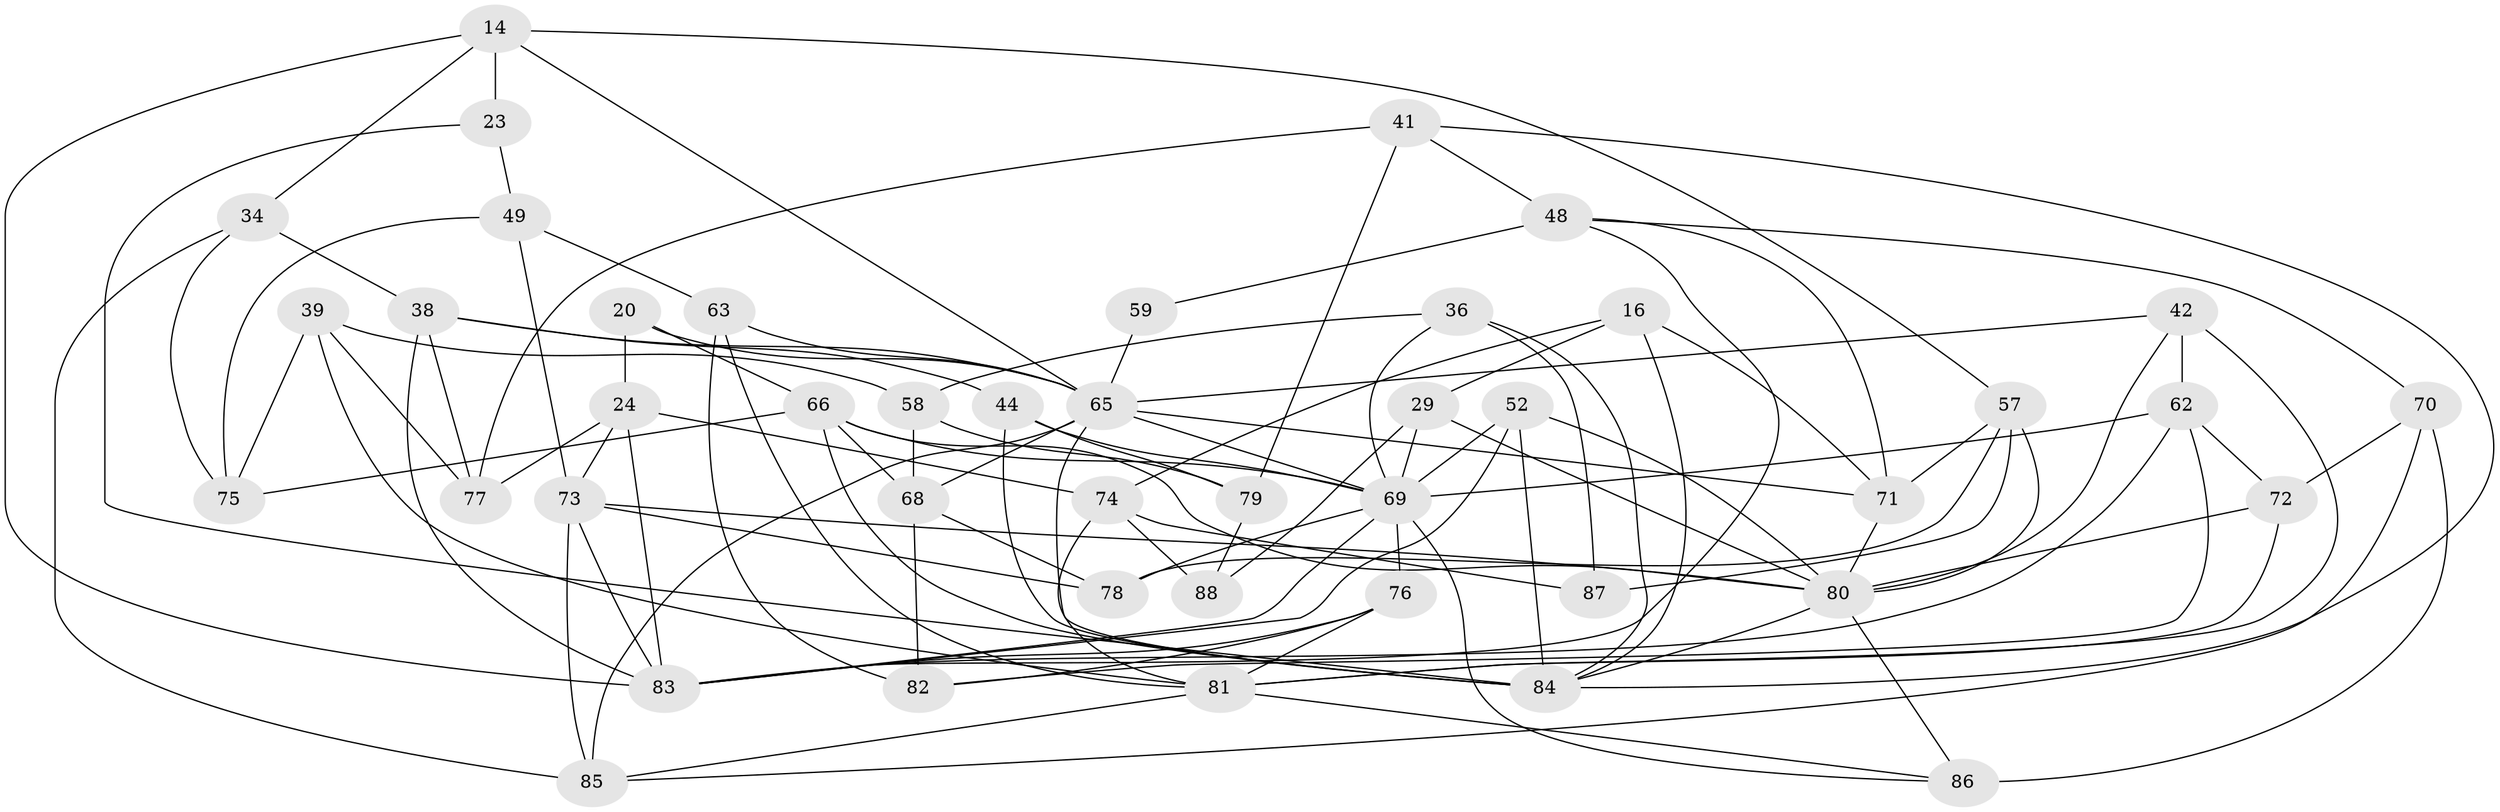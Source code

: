 // original degree distribution, {4: 1.0}
// Generated by graph-tools (version 1.1) at 2025/59/03/09/25 04:59:19]
// undirected, 44 vertices, 109 edges
graph export_dot {
graph [start="1"]
  node [color=gray90,style=filled];
  14 [super="+11"];
  16;
  20;
  23;
  24 [super="+10"];
  29 [super="+15"];
  34;
  36;
  38 [super="+35"];
  39;
  41;
  42;
  44;
  48 [super="+21"];
  49;
  52;
  57 [super="+51"];
  58;
  59;
  62 [super="+47"];
  63;
  65 [super="+7+46+50"];
  66 [super="+61+54"];
  68 [super="+25"];
  69 [super="+33"];
  70;
  71 [super="+32"];
  72;
  73 [super="+56+55"];
  74 [super="+67"];
  75;
  76;
  77;
  78;
  79;
  80 [super="+2+12+6+40"];
  81 [super="+64"];
  82;
  83 [super="+43+53+37"];
  84 [super="+60+31"];
  85 [super="+45"];
  86;
  87;
  88;
  14 -- 34;
  14 -- 23 [weight=2];
  14 -- 65;
  14 -- 57;
  14 -- 83;
  16 -- 74;
  16 -- 29;
  16 -- 71;
  16 -- 84;
  20 -- 24 [weight=2];
  20 -- 66;
  20 -- 65;
  23 -- 49;
  23 -- 84;
  24 -- 77;
  24 -- 73;
  24 -- 83;
  24 -- 74;
  29 -- 88;
  29 -- 80 [weight=3];
  29 -- 69;
  34 -- 85;
  34 -- 75;
  34 -- 38;
  36 -- 84;
  36 -- 58;
  36 -- 69;
  36 -- 87;
  38 -- 83 [weight=3];
  38 -- 77;
  38 -- 65 [weight=2];
  38 -- 44;
  39 -- 75;
  39 -- 58;
  39 -- 77;
  39 -- 81;
  41 -- 77;
  41 -- 79;
  41 -- 48;
  41 -- 84;
  42 -- 62;
  42 -- 81;
  42 -- 80;
  42 -- 65;
  44 -- 79;
  44 -- 84;
  44 -- 69;
  48 -- 70;
  48 -- 59 [weight=2];
  48 -- 71;
  48 -- 83;
  49 -- 75;
  49 -- 63;
  49 -- 73;
  52 -- 83;
  52 -- 80;
  52 -- 84;
  52 -- 69;
  57 -- 71;
  57 -- 87 [weight=2];
  57 -- 78;
  57 -- 80;
  58 -- 79;
  58 -- 68;
  59 -- 65 [weight=2];
  62 -- 83;
  62 -- 69 [weight=2];
  62 -- 72;
  62 -- 82;
  63 -- 82;
  63 -- 65;
  63 -- 81;
  65 -- 85 [weight=2];
  65 -- 68 [weight=2];
  65 -- 71 [weight=2];
  65 -- 84 [weight=3];
  65 -- 69;
  66 -- 84 [weight=2];
  66 -- 80 [weight=2];
  66 -- 68;
  66 -- 75;
  66 -- 69;
  68 -- 78;
  68 -- 82;
  69 -- 83;
  69 -- 76;
  69 -- 78;
  69 -- 86;
  70 -- 86;
  70 -- 72;
  70 -- 85;
  71 -- 80;
  72 -- 81;
  72 -- 80;
  73 -- 78;
  73 -- 80 [weight=4];
  73 -- 85;
  73 -- 83 [weight=2];
  74 -- 88 [weight=2];
  74 -- 87;
  74 -- 81;
  76 -- 82;
  76 -- 81;
  76 -- 83;
  79 -- 88;
  80 -- 86;
  80 -- 84;
  81 -- 85;
  81 -- 86;
}
